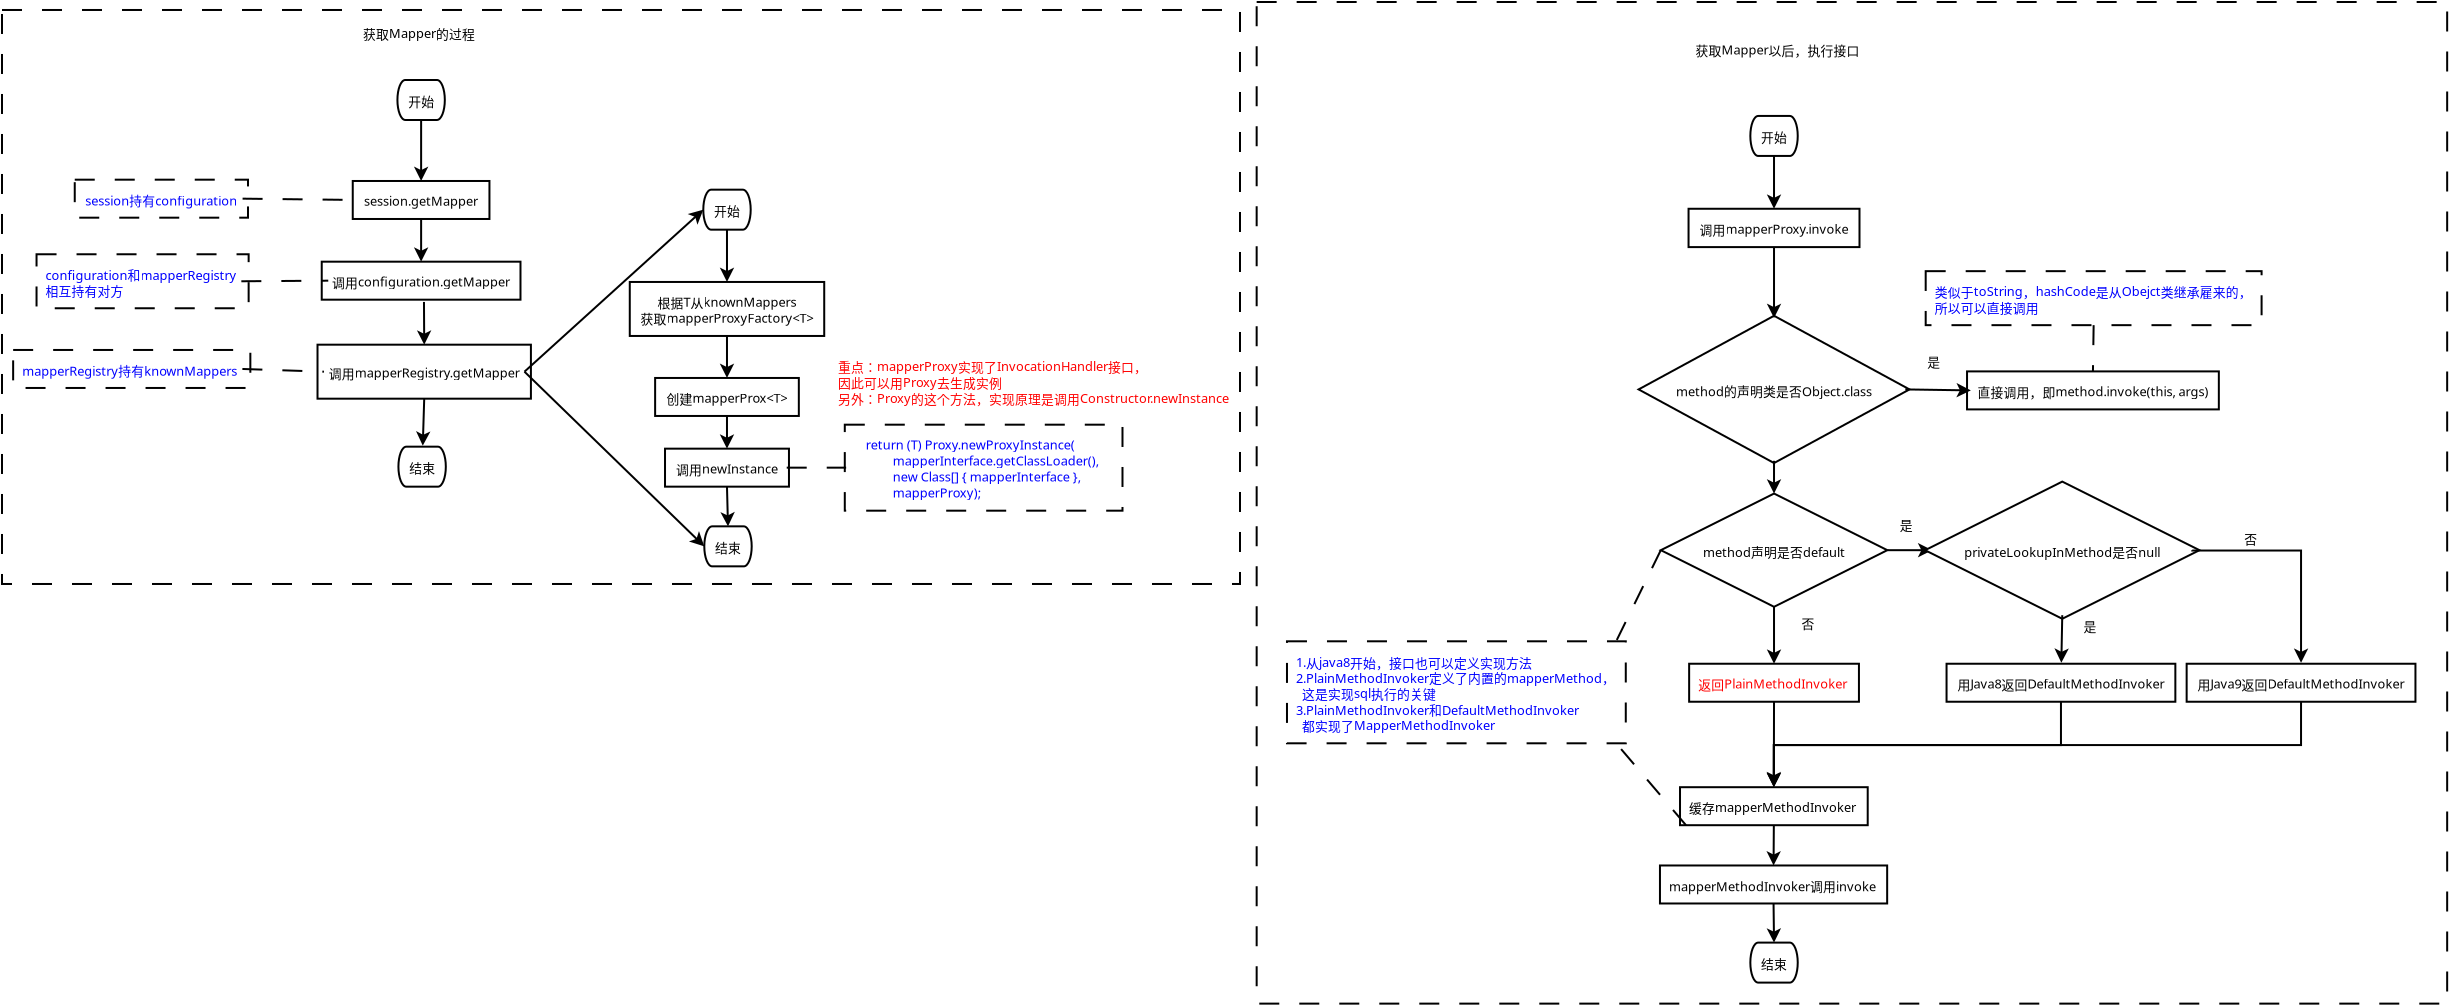 <?xml version="1.0" encoding="UTF-8"?>
<dia:diagram xmlns:dia="http://www.lysator.liu.se/~alla/dia/">
  <dia:layer name="背景" visible="true" active="true">
    <dia:group>
      <dia:object type="Standard - Box" version="0" id="O0">
        <dia:attribute name="obj_pos">
          <dia:point val="-55.481,7.677"/>
        </dia:attribute>
        <dia:attribute name="obj_bb">
          <dia:rectangle val="-55.531,7.627;6.469,36.426"/>
        </dia:attribute>
        <dia:attribute name="elem_corner">
          <dia:point val="-55.481,7.677"/>
        </dia:attribute>
        <dia:attribute name="elem_width">
          <dia:real val="61.9"/>
        </dia:attribute>
        <dia:attribute name="elem_height">
          <dia:real val="28.7"/>
        </dia:attribute>
        <dia:attribute name="border_width">
          <dia:real val="0.1"/>
        </dia:attribute>
        <dia:attribute name="show_background">
          <dia:boolean val="true"/>
        </dia:attribute>
        <dia:attribute name="line_style">
          <dia:enum val="1"/>
        </dia:attribute>
      </dia:object>
      <dia:object type="Flowchart - Terminal" version="1" id="O1">
        <dia:attribute name="obj_pos">
          <dia:point val="-35.71,11.177"/>
        </dia:attribute>
        <dia:attribute name="obj_bb">
          <dia:rectangle val="-35.76,11.127;-33.29,13.226"/>
        </dia:attribute>
        <dia:attribute name="meta">
          <dia:composite type="dict"/>
        </dia:attribute>
        <dia:attribute name="elem_corner">
          <dia:point val="-35.71,11.177"/>
        </dia:attribute>
        <dia:attribute name="elem_width">
          <dia:real val="2.37"/>
        </dia:attribute>
        <dia:attribute name="elem_height">
          <dia:real val="2"/>
        </dia:attribute>
        <dia:attribute name="line_width">
          <dia:real val="0.1"/>
        </dia:attribute>
        <dia:attribute name="line_colour">
          <dia:color val="#000000"/>
        </dia:attribute>
        <dia:attribute name="fill_colour">
          <dia:color val="#ffffff"/>
        </dia:attribute>
        <dia:attribute name="show_background">
          <dia:boolean val="true"/>
        </dia:attribute>
        <dia:attribute name="line_style">
          <dia:enum val="0"/>
          <dia:real val="1"/>
        </dia:attribute>
        <dia:attribute name="padding">
          <dia:real val="0.1"/>
        </dia:attribute>
        <dia:attribute name="text">
          <dia:composite type="text">
            <dia:attribute name="string">
              <dia:string>#开始#</dia:string>
            </dia:attribute>
            <dia:attribute name="font">
              <dia:font family="sans" style="0" name="Helvetica"/>
            </dia:attribute>
            <dia:attribute name="height">
              <dia:real val="0.8"/>
            </dia:attribute>
            <dia:attribute name="pos">
              <dia:point val="-34.525,12.427"/>
            </dia:attribute>
            <dia:attribute name="color">
              <dia:color val="#000000"/>
            </dia:attribute>
            <dia:attribute name="alignment">
              <dia:enum val="1"/>
            </dia:attribute>
          </dia:composite>
        </dia:attribute>
        <dia:attribute name="flip_horizontal">
          <dia:boolean val="false"/>
        </dia:attribute>
        <dia:attribute name="flip_vertical">
          <dia:boolean val="false"/>
        </dia:attribute>
        <dia:attribute name="subscale">
          <dia:real val="1"/>
        </dia:attribute>
      </dia:object>
      <dia:object type="Flowchart - Terminal" version="1" id="O2">
        <dia:attribute name="obj_pos">
          <dia:point val="-35.66,29.512"/>
        </dia:attribute>
        <dia:attribute name="obj_bb">
          <dia:rectangle val="-35.71,29.462;-33.24,31.561"/>
        </dia:attribute>
        <dia:attribute name="meta">
          <dia:composite type="dict"/>
        </dia:attribute>
        <dia:attribute name="elem_corner">
          <dia:point val="-35.66,29.512"/>
        </dia:attribute>
        <dia:attribute name="elem_width">
          <dia:real val="2.37"/>
        </dia:attribute>
        <dia:attribute name="elem_height">
          <dia:real val="2"/>
        </dia:attribute>
        <dia:attribute name="line_width">
          <dia:real val="0.1"/>
        </dia:attribute>
        <dia:attribute name="line_colour">
          <dia:color val="#000000"/>
        </dia:attribute>
        <dia:attribute name="fill_colour">
          <dia:color val="#ffffff"/>
        </dia:attribute>
        <dia:attribute name="show_background">
          <dia:boolean val="true"/>
        </dia:attribute>
        <dia:attribute name="line_style">
          <dia:enum val="0"/>
          <dia:real val="1"/>
        </dia:attribute>
        <dia:attribute name="padding">
          <dia:real val="0.1"/>
        </dia:attribute>
        <dia:attribute name="text">
          <dia:composite type="text">
            <dia:attribute name="string">
              <dia:string>#结束#</dia:string>
            </dia:attribute>
            <dia:attribute name="font">
              <dia:font family="sans" style="0" name="Helvetica"/>
            </dia:attribute>
            <dia:attribute name="height">
              <dia:real val="0.8"/>
            </dia:attribute>
            <dia:attribute name="pos">
              <dia:point val="-34.475,30.762"/>
            </dia:attribute>
            <dia:attribute name="color">
              <dia:color val="#000000"/>
            </dia:attribute>
            <dia:attribute name="alignment">
              <dia:enum val="1"/>
            </dia:attribute>
          </dia:composite>
        </dia:attribute>
        <dia:attribute name="flip_horizontal">
          <dia:boolean val="false"/>
        </dia:attribute>
        <dia:attribute name="flip_vertical">
          <dia:boolean val="false"/>
        </dia:attribute>
        <dia:attribute name="subscale">
          <dia:real val="1"/>
        </dia:attribute>
      </dia:object>
      <dia:object type="Standard - Text" version="1" id="O3">
        <dia:attribute name="obj_pos">
          <dia:point val="-37.431,9.127"/>
        </dia:attribute>
        <dia:attribute name="obj_bb">
          <dia:rectangle val="-37.431,8.487;-32.127,9.259"/>
        </dia:attribute>
        <dia:attribute name="text">
          <dia:composite type="text">
            <dia:attribute name="string">
              <dia:string>#获取Mapper的过程#</dia:string>
            </dia:attribute>
            <dia:attribute name="font">
              <dia:font family="sans" style="0" name="Helvetica"/>
            </dia:attribute>
            <dia:attribute name="height">
              <dia:real val="0.8"/>
            </dia:attribute>
            <dia:attribute name="pos">
              <dia:point val="-37.431,9.127"/>
            </dia:attribute>
            <dia:attribute name="color">
              <dia:color val="#000000"/>
            </dia:attribute>
            <dia:attribute name="alignment">
              <dia:enum val="0"/>
            </dia:attribute>
          </dia:composite>
        </dia:attribute>
        <dia:attribute name="valign">
          <dia:enum val="3"/>
        </dia:attribute>
      </dia:object>
      <dia:object type="Flowchart - Box" version="0" id="O4">
        <dia:attribute name="obj_pos">
          <dia:point val="-37.702,16.227"/>
        </dia:attribute>
        <dia:attribute name="obj_bb">
          <dia:rectangle val="-37.752,16.177;-31.299,18.177"/>
        </dia:attribute>
        <dia:attribute name="elem_corner">
          <dia:point val="-37.702,16.227"/>
        </dia:attribute>
        <dia:attribute name="elem_width">
          <dia:real val="6.352"/>
        </dia:attribute>
        <dia:attribute name="elem_height">
          <dia:real val="1.9"/>
        </dia:attribute>
        <dia:attribute name="show_background">
          <dia:boolean val="true"/>
        </dia:attribute>
        <dia:attribute name="padding">
          <dia:real val="0.5"/>
        </dia:attribute>
        <dia:attribute name="text">
          <dia:composite type="text">
            <dia:attribute name="string">
              <dia:string>#session.getMapper#</dia:string>
            </dia:attribute>
            <dia:attribute name="font">
              <dia:font family="sans" style="0" name="Helvetica"/>
            </dia:attribute>
            <dia:attribute name="height">
              <dia:real val="0.8"/>
            </dia:attribute>
            <dia:attribute name="pos">
              <dia:point val="-34.525,17.416"/>
            </dia:attribute>
            <dia:attribute name="color">
              <dia:color val="#000000"/>
            </dia:attribute>
            <dia:attribute name="alignment">
              <dia:enum val="1"/>
            </dia:attribute>
          </dia:composite>
        </dia:attribute>
      </dia:object>
      <dia:object type="Flowchart - Box" version="0" id="O5">
        <dia:attribute name="obj_pos">
          <dia:point val="-39.168,20.262"/>
        </dia:attribute>
        <dia:attribute name="obj_bb">
          <dia:rectangle val="-39.218,20.212;-29.833,22.212"/>
        </dia:attribute>
        <dia:attribute name="elem_corner">
          <dia:point val="-39.168,20.262"/>
        </dia:attribute>
        <dia:attribute name="elem_width">
          <dia:real val="9.285"/>
        </dia:attribute>
        <dia:attribute name="elem_height">
          <dia:real val="1.9"/>
        </dia:attribute>
        <dia:attribute name="show_background">
          <dia:boolean val="true"/>
        </dia:attribute>
        <dia:attribute name="padding">
          <dia:real val="0.5"/>
        </dia:attribute>
        <dia:attribute name="text">
          <dia:composite type="text">
            <dia:attribute name="string">
              <dia:string>#调用configuration.getMapper#</dia:string>
            </dia:attribute>
            <dia:attribute name="font">
              <dia:font family="sans" style="0" name="Helvetica"/>
            </dia:attribute>
            <dia:attribute name="height">
              <dia:real val="0.8"/>
            </dia:attribute>
            <dia:attribute name="pos">
              <dia:point val="-34.525,21.451"/>
            </dia:attribute>
            <dia:attribute name="color">
              <dia:color val="#000000"/>
            </dia:attribute>
            <dia:attribute name="alignment">
              <dia:enum val="1"/>
            </dia:attribute>
          </dia:composite>
        </dia:attribute>
      </dia:object>
      <dia:object type="Standard - Line" version="0" id="O6">
        <dia:attribute name="obj_pos">
          <dia:point val="-34.525,13.177"/>
        </dia:attribute>
        <dia:attribute name="obj_bb">
          <dia:rectangle val="-34.887,13.127;-34.163,16.338"/>
        </dia:attribute>
        <dia:attribute name="conn_endpoints">
          <dia:point val="-34.525,13.177"/>
          <dia:point val="-34.525,16.227"/>
        </dia:attribute>
        <dia:attribute name="numcp">
          <dia:int val="1"/>
        </dia:attribute>
        <dia:attribute name="end_arrow">
          <dia:enum val="22"/>
        </dia:attribute>
        <dia:attribute name="end_arrow_length">
          <dia:real val="0.5"/>
        </dia:attribute>
        <dia:attribute name="end_arrow_width">
          <dia:real val="0.5"/>
        </dia:attribute>
        <dia:connections>
          <dia:connection handle="0" to="O1" connection="14"/>
          <dia:connection handle="1" to="O4" connection="2"/>
        </dia:connections>
      </dia:object>
      <dia:object type="Standard - Line" version="0" id="O7">
        <dia:attribute name="obj_pos">
          <dia:point val="-34.525,18.127"/>
        </dia:attribute>
        <dia:attribute name="obj_bb">
          <dia:rectangle val="-34.887,18.076;-34.163,20.373"/>
        </dia:attribute>
        <dia:attribute name="conn_endpoints">
          <dia:point val="-34.525,18.127"/>
          <dia:point val="-34.525,20.262"/>
        </dia:attribute>
        <dia:attribute name="numcp">
          <dia:int val="1"/>
        </dia:attribute>
        <dia:attribute name="end_arrow">
          <dia:enum val="22"/>
        </dia:attribute>
        <dia:attribute name="end_arrow_length">
          <dia:real val="0.5"/>
        </dia:attribute>
        <dia:attribute name="end_arrow_width">
          <dia:real val="0.5"/>
        </dia:attribute>
        <dia:connections>
          <dia:connection handle="0" to="O4" connection="13"/>
          <dia:connection handle="1" to="O5" connection="2"/>
        </dia:connections>
      </dia:object>
      <dia:object type="Flowchart - Box" version="0" id="O8">
        <dia:attribute name="obj_pos">
          <dia:point val="-39.383,24.412"/>
        </dia:attribute>
        <dia:attribute name="obj_bb">
          <dia:rectangle val="-39.433,24.361;-29.308,27.162"/>
        </dia:attribute>
        <dia:attribute name="elem_corner">
          <dia:point val="-39.383,24.412"/>
        </dia:attribute>
        <dia:attribute name="elem_width">
          <dia:real val="10.025"/>
        </dia:attribute>
        <dia:attribute name="elem_height">
          <dia:real val="2.7"/>
        </dia:attribute>
        <dia:attribute name="show_background">
          <dia:boolean val="true"/>
        </dia:attribute>
        <dia:attribute name="padding">
          <dia:real val="0.5"/>
        </dia:attribute>
        <dia:attribute name="text">
          <dia:composite type="text">
            <dia:attribute name="string">
              <dia:string>#调用mapperRegistry.getMapper#</dia:string>
            </dia:attribute>
            <dia:attribute name="font">
              <dia:font family="sans" style="0" name="Helvetica"/>
            </dia:attribute>
            <dia:attribute name="height">
              <dia:real val="0.8"/>
            </dia:attribute>
            <dia:attribute name="pos">
              <dia:point val="-34.37,26.002"/>
            </dia:attribute>
            <dia:attribute name="color">
              <dia:color val="#000000"/>
            </dia:attribute>
            <dia:attribute name="alignment">
              <dia:enum val="1"/>
            </dia:attribute>
          </dia:composite>
        </dia:attribute>
      </dia:object>
      <dia:object type="Flowchart - Box" version="0" id="O9">
        <dia:attribute name="obj_pos">
          <dia:point val="-53.389,19.891"/>
        </dia:attribute>
        <dia:attribute name="obj_bb">
          <dia:rectangle val="-53.439,19.841;-43.464,22.641"/>
        </dia:attribute>
        <dia:attribute name="elem_corner">
          <dia:point val="-53.389,19.891"/>
        </dia:attribute>
        <dia:attribute name="elem_width">
          <dia:real val="9.875"/>
        </dia:attribute>
        <dia:attribute name="elem_height">
          <dia:real val="2.7"/>
        </dia:attribute>
        <dia:attribute name="border_width">
          <dia:real val="0.1"/>
        </dia:attribute>
        <dia:attribute name="show_background">
          <dia:boolean val="true"/>
        </dia:attribute>
        <dia:attribute name="line_style">
          <dia:enum val="1"/>
        </dia:attribute>
        <dia:attribute name="padding">
          <dia:real val="0.5"/>
        </dia:attribute>
        <dia:attribute name="text">
          <dia:composite type="text">
            <dia:attribute name="string">
              <dia:string>#configuration和mapperRegistry
相互持有对方#</dia:string>
            </dia:attribute>
            <dia:attribute name="font">
              <dia:font family="sans" style="0" name="Helvetica"/>
            </dia:attribute>
            <dia:attribute name="height">
              <dia:real val="0.8"/>
            </dia:attribute>
            <dia:attribute name="pos">
              <dia:point val="-52.939,21.036"/>
            </dia:attribute>
            <dia:attribute name="color">
              <dia:color val="#0000ff"/>
            </dia:attribute>
            <dia:attribute name="alignment">
              <dia:enum val="0"/>
            </dia:attribute>
          </dia:composite>
        </dia:attribute>
      </dia:object>
      <dia:object type="Flowchart - Box" version="0" id="O10">
        <dia:attribute name="obj_pos">
          <dia:point val="-51.574,16.162"/>
        </dia:attribute>
        <dia:attribute name="obj_bb">
          <dia:rectangle val="-51.624,16.111;-43.401,18.111"/>
        </dia:attribute>
        <dia:attribute name="elem_corner">
          <dia:point val="-51.574,16.162"/>
        </dia:attribute>
        <dia:attribute name="elem_width">
          <dia:real val="8.123"/>
        </dia:attribute>
        <dia:attribute name="elem_height">
          <dia:real val="1.9"/>
        </dia:attribute>
        <dia:attribute name="border_width">
          <dia:real val="0.1"/>
        </dia:attribute>
        <dia:attribute name="show_background">
          <dia:boolean val="true"/>
        </dia:attribute>
        <dia:attribute name="line_style">
          <dia:enum val="1"/>
        </dia:attribute>
        <dia:attribute name="padding">
          <dia:real val="0.5"/>
        </dia:attribute>
        <dia:attribute name="text">
          <dia:composite type="text">
            <dia:attribute name="string">
              <dia:string>#session持有configuration#</dia:string>
            </dia:attribute>
            <dia:attribute name="font">
              <dia:font family="sans" style="0" name="Helvetica"/>
            </dia:attribute>
            <dia:attribute name="height">
              <dia:real val="0.8"/>
            </dia:attribute>
            <dia:attribute name="pos">
              <dia:point val="-47.513,17.352"/>
            </dia:attribute>
            <dia:attribute name="color">
              <dia:color val="#0000ff"/>
            </dia:attribute>
            <dia:attribute name="alignment">
              <dia:enum val="1"/>
            </dia:attribute>
          </dia:composite>
        </dia:attribute>
      </dia:object>
      <dia:object type="Standard - Line" version="0" id="O11">
        <dia:attribute name="obj_pos">
          <dia:point val="-43.452,17.111"/>
        </dia:attribute>
        <dia:attribute name="obj_bb">
          <dia:rectangle val="-43.502,17.061;-37.651,17.227"/>
        </dia:attribute>
        <dia:attribute name="conn_endpoints">
          <dia:point val="-43.452,17.111"/>
          <dia:point val="-37.702,17.177"/>
        </dia:attribute>
        <dia:attribute name="numcp">
          <dia:int val="1"/>
        </dia:attribute>
        <dia:attribute name="line_style">
          <dia:enum val="1"/>
        </dia:attribute>
        <dia:connections>
          <dia:connection handle="0" to="O10" connection="8"/>
          <dia:connection handle="1" to="O4" connection="7"/>
        </dia:connections>
      </dia:object>
      <dia:object type="Standard - Line" version="0" id="O12">
        <dia:attribute name="obj_pos">
          <dia:point val="-43.514,21.241"/>
        </dia:attribute>
        <dia:attribute name="obj_bb">
          <dia:rectangle val="-43.564,21.161;-39.117,21.292"/>
        </dia:attribute>
        <dia:attribute name="conn_endpoints">
          <dia:point val="-43.514,21.241"/>
          <dia:point val="-39.168,21.212"/>
        </dia:attribute>
        <dia:attribute name="numcp">
          <dia:int val="1"/>
        </dia:attribute>
        <dia:attribute name="line_style">
          <dia:enum val="1"/>
        </dia:attribute>
        <dia:connections>
          <dia:connection handle="0" to="O9" connection="8"/>
          <dia:connection handle="1" to="O5" connection="7"/>
        </dia:connections>
      </dia:object>
      <dia:object type="Standard - Line" version="0" id="O13">
        <dia:attribute name="obj_pos">
          <dia:point val="-34.382,22.276"/>
        </dia:attribute>
        <dia:attribute name="obj_bb">
          <dia:rectangle val="-34.735,22.226;-34.012,24.523"/>
        </dia:attribute>
        <dia:attribute name="conn_endpoints">
          <dia:point val="-34.382,22.276"/>
          <dia:point val="-34.37,24.412"/>
        </dia:attribute>
        <dia:attribute name="numcp">
          <dia:int val="1"/>
        </dia:attribute>
        <dia:attribute name="end_arrow">
          <dia:enum val="22"/>
        </dia:attribute>
        <dia:attribute name="end_arrow_length">
          <dia:real val="0.5"/>
        </dia:attribute>
        <dia:attribute name="end_arrow_width">
          <dia:real val="0.5"/>
        </dia:attribute>
        <dia:connections>
          <dia:connection handle="1" to="O8" connection="2"/>
        </dia:connections>
      </dia:object>
      <dia:object type="Standard - Line" version="0" id="O14">
        <dia:attribute name="obj_pos">
          <dia:point val="-34.37,27.111"/>
        </dia:attribute>
        <dia:attribute name="obj_bb">
          <dia:rectangle val="-34.786,27.06;-34.062,29.573"/>
        </dia:attribute>
        <dia:attribute name="conn_endpoints">
          <dia:point val="-34.37,27.111"/>
          <dia:point val="-34.443,29.462"/>
        </dia:attribute>
        <dia:attribute name="numcp">
          <dia:int val="1"/>
        </dia:attribute>
        <dia:attribute name="end_arrow">
          <dia:enum val="22"/>
        </dia:attribute>
        <dia:attribute name="end_arrow_length">
          <dia:real val="0.5"/>
        </dia:attribute>
        <dia:attribute name="end_arrow_width">
          <dia:real val="0.5"/>
        </dia:attribute>
        <dia:connections>
          <dia:connection handle="0" to="O8" connection="13"/>
          <dia:connection handle="1" to="O2" connection="16"/>
        </dia:connections>
      </dia:object>
      <dia:object type="Flowchart - Box" version="0" id="O15">
        <dia:attribute name="obj_pos">
          <dia:point val="-54.526,24.676"/>
        </dia:attribute>
        <dia:attribute name="obj_bb">
          <dia:rectangle val="-54.577,24.626;-43.411,26.626"/>
        </dia:attribute>
        <dia:attribute name="elem_corner">
          <dia:point val="-54.526,24.676"/>
        </dia:attribute>
        <dia:attribute name="elem_width">
          <dia:real val="11.065"/>
        </dia:attribute>
        <dia:attribute name="elem_height">
          <dia:real val="1.9"/>
        </dia:attribute>
        <dia:attribute name="border_width">
          <dia:real val="0.1"/>
        </dia:attribute>
        <dia:attribute name="show_background">
          <dia:boolean val="true"/>
        </dia:attribute>
        <dia:attribute name="line_style">
          <dia:enum val="1"/>
        </dia:attribute>
        <dia:attribute name="padding">
          <dia:real val="0.5"/>
        </dia:attribute>
        <dia:attribute name="text">
          <dia:composite type="text">
            <dia:attribute name="string">
              <dia:string>#mapperRegistry持有knownMappers#</dia:string>
            </dia:attribute>
            <dia:attribute name="font">
              <dia:font family="sans" style="0" name="Helvetica"/>
            </dia:attribute>
            <dia:attribute name="height">
              <dia:real val="0.8"/>
            </dia:attribute>
            <dia:attribute name="pos">
              <dia:point val="-54.077,25.866"/>
            </dia:attribute>
            <dia:attribute name="color">
              <dia:color val="#0000ff"/>
            </dia:attribute>
            <dia:attribute name="alignment">
              <dia:enum val="0"/>
            </dia:attribute>
          </dia:composite>
        </dia:attribute>
      </dia:object>
      <dia:object type="Standard - Line" version="0" id="O16">
        <dia:attribute name="obj_pos">
          <dia:point val="-43.462,25.626"/>
        </dia:attribute>
        <dia:attribute name="obj_bb">
          <dia:rectangle val="-43.513,25.575;-39.331,25.813"/>
        </dia:attribute>
        <dia:attribute name="conn_endpoints">
          <dia:point val="-43.462,25.626"/>
          <dia:point val="-39.383,25.762"/>
        </dia:attribute>
        <dia:attribute name="numcp">
          <dia:int val="1"/>
        </dia:attribute>
        <dia:attribute name="line_style">
          <dia:enum val="1"/>
        </dia:attribute>
        <dia:connections>
          <dia:connection handle="0" to="O15" connection="8"/>
          <dia:connection handle="1" to="O8" connection="7"/>
        </dia:connections>
      </dia:object>
      <dia:object type="Flowchart - Terminal" version="1" id="O17">
        <dia:attribute name="obj_pos">
          <dia:point val="-20.416,16.662"/>
        </dia:attribute>
        <dia:attribute name="obj_bb">
          <dia:rectangle val="-20.466,16.611;-17.997,18.712"/>
        </dia:attribute>
        <dia:attribute name="meta">
          <dia:composite type="dict"/>
        </dia:attribute>
        <dia:attribute name="elem_corner">
          <dia:point val="-20.416,16.662"/>
        </dia:attribute>
        <dia:attribute name="elem_width">
          <dia:real val="2.37"/>
        </dia:attribute>
        <dia:attribute name="elem_height">
          <dia:real val="2"/>
        </dia:attribute>
        <dia:attribute name="line_width">
          <dia:real val="0.1"/>
        </dia:attribute>
        <dia:attribute name="line_colour">
          <dia:color val="#000000"/>
        </dia:attribute>
        <dia:attribute name="fill_colour">
          <dia:color val="#ffffff"/>
        </dia:attribute>
        <dia:attribute name="show_background">
          <dia:boolean val="true"/>
        </dia:attribute>
        <dia:attribute name="line_style">
          <dia:enum val="0"/>
          <dia:real val="1"/>
        </dia:attribute>
        <dia:attribute name="padding">
          <dia:real val="0.1"/>
        </dia:attribute>
        <dia:attribute name="text">
          <dia:composite type="text">
            <dia:attribute name="string">
              <dia:string>#开始#</dia:string>
            </dia:attribute>
            <dia:attribute name="font">
              <dia:font family="sans" style="0" name="Helvetica"/>
            </dia:attribute>
            <dia:attribute name="height">
              <dia:real val="0.8"/>
            </dia:attribute>
            <dia:attribute name="pos">
              <dia:point val="-19.232,17.912"/>
            </dia:attribute>
            <dia:attribute name="color">
              <dia:color val="#000000"/>
            </dia:attribute>
            <dia:attribute name="alignment">
              <dia:enum val="1"/>
            </dia:attribute>
          </dia:composite>
        </dia:attribute>
        <dia:attribute name="flip_horizontal">
          <dia:boolean val="false"/>
        </dia:attribute>
        <dia:attribute name="flip_vertical">
          <dia:boolean val="false"/>
        </dia:attribute>
        <dia:attribute name="subscale">
          <dia:real val="1"/>
        </dia:attribute>
      </dia:object>
      <dia:object type="Flowchart - Terminal" version="1" id="O18">
        <dia:attribute name="obj_pos">
          <dia:point val="-20.366,33.496"/>
        </dia:attribute>
        <dia:attribute name="obj_bb">
          <dia:rectangle val="-20.416,33.447;-17.947,35.547"/>
        </dia:attribute>
        <dia:attribute name="meta">
          <dia:composite type="dict"/>
        </dia:attribute>
        <dia:attribute name="elem_corner">
          <dia:point val="-20.366,33.496"/>
        </dia:attribute>
        <dia:attribute name="elem_width">
          <dia:real val="2.37"/>
        </dia:attribute>
        <dia:attribute name="elem_height">
          <dia:real val="2"/>
        </dia:attribute>
        <dia:attribute name="line_width">
          <dia:real val="0.1"/>
        </dia:attribute>
        <dia:attribute name="line_colour">
          <dia:color val="#000000"/>
        </dia:attribute>
        <dia:attribute name="fill_colour">
          <dia:color val="#ffffff"/>
        </dia:attribute>
        <dia:attribute name="show_background">
          <dia:boolean val="true"/>
        </dia:attribute>
        <dia:attribute name="line_style">
          <dia:enum val="0"/>
          <dia:real val="1"/>
        </dia:attribute>
        <dia:attribute name="padding">
          <dia:real val="0.1"/>
        </dia:attribute>
        <dia:attribute name="text">
          <dia:composite type="text">
            <dia:attribute name="string">
              <dia:string>#结束#</dia:string>
            </dia:attribute>
            <dia:attribute name="font">
              <dia:font family="sans" style="0" name="Helvetica"/>
            </dia:attribute>
            <dia:attribute name="height">
              <dia:real val="0.8"/>
            </dia:attribute>
            <dia:attribute name="pos">
              <dia:point val="-19.181,34.746"/>
            </dia:attribute>
            <dia:attribute name="color">
              <dia:color val="#000000"/>
            </dia:attribute>
            <dia:attribute name="alignment">
              <dia:enum val="1"/>
            </dia:attribute>
          </dia:composite>
        </dia:attribute>
        <dia:attribute name="flip_horizontal">
          <dia:boolean val="false"/>
        </dia:attribute>
        <dia:attribute name="flip_vertical">
          <dia:boolean val="false"/>
        </dia:attribute>
        <dia:attribute name="subscale">
          <dia:real val="1"/>
        </dia:attribute>
      </dia:object>
      <dia:object type="Standard - Line" version="0" id="O19">
        <dia:attribute name="obj_pos">
          <dia:point val="-19.232,18.662"/>
        </dia:attribute>
        <dia:attribute name="obj_bb">
          <dia:rectangle val="-19.593,18.611;-18.87,21.388"/>
        </dia:attribute>
        <dia:attribute name="conn_endpoints">
          <dia:point val="-19.232,18.662"/>
          <dia:point val="-19.232,21.276"/>
        </dia:attribute>
        <dia:attribute name="numcp">
          <dia:int val="1"/>
        </dia:attribute>
        <dia:attribute name="end_arrow">
          <dia:enum val="22"/>
        </dia:attribute>
        <dia:attribute name="end_arrow_length">
          <dia:real val="0.5"/>
        </dia:attribute>
        <dia:attribute name="end_arrow_width">
          <dia:real val="0.5"/>
        </dia:attribute>
        <dia:connections>
          <dia:connection handle="0" to="O17" connection="14"/>
          <dia:connection handle="1" to="O24" connection="2"/>
        </dia:connections>
      </dia:object>
      <dia:object type="Standard - Line" version="0" id="O20">
        <dia:attribute name="obj_pos">
          <dia:point val="-19.232,23.977"/>
        </dia:attribute>
        <dia:attribute name="obj_bb">
          <dia:rectangle val="-19.593,23.927;-18.87,26.188"/>
        </dia:attribute>
        <dia:attribute name="conn_endpoints">
          <dia:point val="-19.232,23.977"/>
          <dia:point val="-19.232,26.076"/>
        </dia:attribute>
        <dia:attribute name="numcp">
          <dia:int val="1"/>
        </dia:attribute>
        <dia:attribute name="end_arrow">
          <dia:enum val="22"/>
        </dia:attribute>
        <dia:attribute name="end_arrow_length">
          <dia:real val="0.5"/>
        </dia:attribute>
        <dia:attribute name="end_arrow_width">
          <dia:real val="0.5"/>
        </dia:attribute>
        <dia:connections>
          <dia:connection handle="0" to="O24" connection="13"/>
          <dia:connection handle="1" to="O25" connection="2"/>
        </dia:connections>
      </dia:object>
      <dia:object type="Standard - Line" version="0" id="O21">
        <dia:attribute name="obj_pos">
          <dia:point val="-19.232,27.977"/>
        </dia:attribute>
        <dia:attribute name="obj_bb">
          <dia:rectangle val="-19.593,27.927;-18.87,29.723"/>
        </dia:attribute>
        <dia:attribute name="conn_endpoints">
          <dia:point val="-19.232,27.977"/>
          <dia:point val="-19.232,29.611"/>
        </dia:attribute>
        <dia:attribute name="numcp">
          <dia:int val="1"/>
        </dia:attribute>
        <dia:attribute name="end_arrow">
          <dia:enum val="22"/>
        </dia:attribute>
        <dia:attribute name="end_arrow_length">
          <dia:real val="0.5"/>
        </dia:attribute>
        <dia:attribute name="end_arrow_width">
          <dia:real val="0.5"/>
        </dia:attribute>
        <dia:connections>
          <dia:connection handle="0" to="O25" connection="13"/>
          <dia:connection handle="1" to="O27" connection="2"/>
        </dia:connections>
      </dia:object>
      <dia:object type="Standard - Line" version="0" id="O22">
        <dia:attribute name="obj_pos">
          <dia:point val="-29.358,25.762"/>
        </dia:attribute>
        <dia:attribute name="obj_bb">
          <dia:rectangle val="-29.428,17.587;-20.334,25.832"/>
        </dia:attribute>
        <dia:attribute name="conn_endpoints">
          <dia:point val="-29.358,25.762"/>
          <dia:point val="-20.416,17.662"/>
        </dia:attribute>
        <dia:attribute name="numcp">
          <dia:int val="1"/>
        </dia:attribute>
        <dia:attribute name="end_arrow">
          <dia:enum val="22"/>
        </dia:attribute>
        <dia:attribute name="end_arrow_length">
          <dia:real val="0.5"/>
        </dia:attribute>
        <dia:attribute name="end_arrow_width">
          <dia:real val="0.5"/>
        </dia:attribute>
        <dia:connections>
          <dia:connection handle="0" to="O8" connection="8"/>
          <dia:connection handle="1" to="O17" connection="6"/>
        </dia:connections>
      </dia:object>
      <dia:object type="Standard - Line" version="0" id="O23">
        <dia:attribute name="obj_pos">
          <dia:point val="-29.358,25.762"/>
        </dia:attribute>
        <dia:attribute name="obj_bb">
          <dia:rectangle val="-29.428,25.691;-20.286,34.574"/>
        </dia:attribute>
        <dia:attribute name="conn_endpoints">
          <dia:point val="-29.358,25.762"/>
          <dia:point val="-20.366,34.496"/>
        </dia:attribute>
        <dia:attribute name="numcp">
          <dia:int val="1"/>
        </dia:attribute>
        <dia:attribute name="end_arrow">
          <dia:enum val="22"/>
        </dia:attribute>
        <dia:attribute name="end_arrow_length">
          <dia:real val="0.5"/>
        </dia:attribute>
        <dia:attribute name="end_arrow_width">
          <dia:real val="0.5"/>
        </dia:attribute>
        <dia:connections>
          <dia:connection handle="0" to="O8" connection="8"/>
          <dia:connection handle="1" to="O18" connection="6"/>
        </dia:connections>
      </dia:object>
      <dia:object type="Flowchart - Box" version="0" id="O24">
        <dia:attribute name="obj_pos">
          <dia:point val="-23.971,21.276"/>
        </dia:attribute>
        <dia:attribute name="obj_bb">
          <dia:rectangle val="-24.021,21.227;-14.441,24.026"/>
        </dia:attribute>
        <dia:attribute name="elem_corner">
          <dia:point val="-23.971,21.276"/>
        </dia:attribute>
        <dia:attribute name="elem_width">
          <dia:real val="9.48"/>
        </dia:attribute>
        <dia:attribute name="elem_height">
          <dia:real val="2.7"/>
        </dia:attribute>
        <dia:attribute name="show_background">
          <dia:boolean val="true"/>
        </dia:attribute>
        <dia:attribute name="padding">
          <dia:real val="0.5"/>
        </dia:attribute>
        <dia:attribute name="text">
          <dia:composite type="text">
            <dia:attribute name="string">
              <dia:string>#根据T从knownMappers
获取mapperProxyFactory&lt;T&gt;#</dia:string>
            </dia:attribute>
            <dia:attribute name="font">
              <dia:font family="sans" style="0" name="Helvetica"/>
            </dia:attribute>
            <dia:attribute name="height">
              <dia:real val="0.8"/>
            </dia:attribute>
            <dia:attribute name="pos">
              <dia:point val="-19.232,22.466"/>
            </dia:attribute>
            <dia:attribute name="color">
              <dia:color val="#000000"/>
            </dia:attribute>
            <dia:attribute name="alignment">
              <dia:enum val="1"/>
            </dia:attribute>
          </dia:composite>
        </dia:attribute>
      </dia:object>
      <dia:object type="Flowchart - Box" version="0" id="O25">
        <dia:attribute name="obj_pos">
          <dia:point val="-22.773,26.076"/>
        </dia:attribute>
        <dia:attribute name="obj_bb">
          <dia:rectangle val="-22.823,26.026;-15.64,28.026"/>
        </dia:attribute>
        <dia:attribute name="elem_corner">
          <dia:point val="-22.773,26.076"/>
        </dia:attribute>
        <dia:attribute name="elem_width">
          <dia:real val="7.082"/>
        </dia:attribute>
        <dia:attribute name="elem_height">
          <dia:real val="1.9"/>
        </dia:attribute>
        <dia:attribute name="show_background">
          <dia:boolean val="true"/>
        </dia:attribute>
        <dia:attribute name="padding">
          <dia:real val="0.5"/>
        </dia:attribute>
        <dia:attribute name="text">
          <dia:composite type="text">
            <dia:attribute name="string">
              <dia:string>#创建mapperProx&lt;T&gt;#</dia:string>
            </dia:attribute>
            <dia:attribute name="font">
              <dia:font family="sans" style="0" name="Helvetica"/>
            </dia:attribute>
            <dia:attribute name="height">
              <dia:real val="0.8"/>
            </dia:attribute>
            <dia:attribute name="pos">
              <dia:point val="-19.232,27.267"/>
            </dia:attribute>
            <dia:attribute name="color">
              <dia:color val="#000000"/>
            </dia:attribute>
            <dia:attribute name="alignment">
              <dia:enum val="1"/>
            </dia:attribute>
          </dia:composite>
        </dia:attribute>
      </dia:object>
      <dia:object type="Standard - Line" version="0" id="O26">
        <dia:attribute name="obj_pos">
          <dia:point val="-19.232,31.512"/>
        </dia:attribute>
        <dia:attribute name="obj_bb">
          <dia:rectangle val="-19.559,31.46;-18.835,33.608"/>
        </dia:attribute>
        <dia:attribute name="conn_endpoints">
          <dia:point val="-19.232,31.512"/>
          <dia:point val="-19.181,33.496"/>
        </dia:attribute>
        <dia:attribute name="numcp">
          <dia:int val="1"/>
        </dia:attribute>
        <dia:attribute name="end_arrow">
          <dia:enum val="22"/>
        </dia:attribute>
        <dia:attribute name="end_arrow_length">
          <dia:real val="0.5"/>
        </dia:attribute>
        <dia:attribute name="end_arrow_width">
          <dia:real val="0.5"/>
        </dia:attribute>
        <dia:connections>
          <dia:connection handle="0" to="O27" connection="13"/>
          <dia:connection handle="1" to="O18" connection="2"/>
        </dia:connections>
      </dia:object>
      <dia:object type="Flowchart - Box" version="0" id="O27">
        <dia:attribute name="obj_pos">
          <dia:point val="-22.218,29.611"/>
        </dia:attribute>
        <dia:attribute name="obj_bb">
          <dia:rectangle val="-22.268,29.561;-16.195,31.561"/>
        </dia:attribute>
        <dia:attribute name="elem_corner">
          <dia:point val="-22.218,29.611"/>
        </dia:attribute>
        <dia:attribute name="elem_width">
          <dia:real val="5.973"/>
        </dia:attribute>
        <dia:attribute name="elem_height">
          <dia:real val="1.9"/>
        </dia:attribute>
        <dia:attribute name="show_background">
          <dia:boolean val="true"/>
        </dia:attribute>
        <dia:attribute name="padding">
          <dia:real val="0.5"/>
        </dia:attribute>
        <dia:attribute name="text">
          <dia:composite type="text">
            <dia:attribute name="string">
              <dia:string>#调用newInstance#</dia:string>
            </dia:attribute>
            <dia:attribute name="font">
              <dia:font family="sans" style="0" name="Helvetica"/>
            </dia:attribute>
            <dia:attribute name="height">
              <dia:real val="0.8"/>
            </dia:attribute>
            <dia:attribute name="pos">
              <dia:point val="-19.232,30.802"/>
            </dia:attribute>
            <dia:attribute name="color">
              <dia:color val="#000000"/>
            </dia:attribute>
            <dia:attribute name="alignment">
              <dia:enum val="1"/>
            </dia:attribute>
          </dia:composite>
        </dia:attribute>
      </dia:object>
      <dia:object type="Flowchart - Box" version="0" id="O28">
        <dia:attribute name="obj_pos">
          <dia:point val="-13.274,28.412"/>
        </dia:attribute>
        <dia:attribute name="obj_bb">
          <dia:rectangle val="-13.324,28.361;0.526,32.761"/>
        </dia:attribute>
        <dia:attribute name="elem_corner">
          <dia:point val="-13.274,28.412"/>
        </dia:attribute>
        <dia:attribute name="elem_width">
          <dia:real val="13.75"/>
        </dia:attribute>
        <dia:attribute name="elem_height">
          <dia:real val="4.3"/>
        </dia:attribute>
        <dia:attribute name="border_width">
          <dia:real val="0.1"/>
        </dia:attribute>
        <dia:attribute name="show_background">
          <dia:boolean val="true"/>
        </dia:attribute>
        <dia:attribute name="line_style">
          <dia:enum val="1"/>
        </dia:attribute>
        <dia:attribute name="padding">
          <dia:real val="0.5"/>
        </dia:attribute>
        <dia:attribute name="text">
          <dia:composite type="text">
            <dia:attribute name="string">
              <dia:string>#    return (T) Proxy.newProxyInstance(
             mapperInterface.getClassLoader(), 
             new Class[] { mapperInterface }, 
             mapperProxy);#</dia:string>
            </dia:attribute>
            <dia:attribute name="font">
              <dia:font family="sans" style="0" name="Helvetica"/>
            </dia:attribute>
            <dia:attribute name="height">
              <dia:real val="0.8"/>
            </dia:attribute>
            <dia:attribute name="pos">
              <dia:point val="-12.824,29.602"/>
            </dia:attribute>
            <dia:attribute name="color">
              <dia:color val="#0000ff"/>
            </dia:attribute>
            <dia:attribute name="alignment">
              <dia:enum val="0"/>
            </dia:attribute>
          </dia:composite>
        </dia:attribute>
      </dia:object>
      <dia:object type="Standard - Line" version="0" id="O29">
        <dia:attribute name="obj_pos">
          <dia:point val="-16.245,30.561"/>
        </dia:attribute>
        <dia:attribute name="obj_bb">
          <dia:rectangle val="-16.295,30.512;-13.224,30.611"/>
        </dia:attribute>
        <dia:attribute name="conn_endpoints">
          <dia:point val="-16.245,30.561"/>
          <dia:point val="-13.274,30.561"/>
        </dia:attribute>
        <dia:attribute name="numcp">
          <dia:int val="1"/>
        </dia:attribute>
        <dia:attribute name="line_style">
          <dia:enum val="1"/>
        </dia:attribute>
        <dia:connections>
          <dia:connection handle="0" to="O27" connection="8"/>
          <dia:connection handle="1" to="O28" connection="7"/>
        </dia:connections>
      </dia:object>
      <dia:object type="Standard - Text" version="1" id="O30">
        <dia:attribute name="obj_pos">
          <dia:point val="-13.681,25.776"/>
        </dia:attribute>
        <dia:attribute name="obj_bb">
          <dia:rectangle val="-13.681,25.137;5.178,27.509"/>
        </dia:attribute>
        <dia:attribute name="text">
          <dia:composite type="text">
            <dia:attribute name="string">
              <dia:string>#重点：mapperProxy实现了InvocationHandler接口，
因此可以用Proxy去生成实例
另外：Proxy的这个方法，实现原理是调用Constructor.newInstance#</dia:string>
            </dia:attribute>
            <dia:attribute name="font">
              <dia:font family="sans" style="0" name="Helvetica"/>
            </dia:attribute>
            <dia:attribute name="height">
              <dia:real val="0.8"/>
            </dia:attribute>
            <dia:attribute name="pos">
              <dia:point val="-13.681,25.776"/>
            </dia:attribute>
            <dia:attribute name="color">
              <dia:color val="#ff0000"/>
            </dia:attribute>
            <dia:attribute name="alignment">
              <dia:enum val="0"/>
            </dia:attribute>
          </dia:composite>
        </dia:attribute>
        <dia:attribute name="valign">
          <dia:enum val="3"/>
        </dia:attribute>
      </dia:object>
    </dia:group>
    <dia:group>
      <dia:object type="Standard - Text" version="1" id="O31">
        <dia:attribute name="obj_pos">
          <dia:point val="29.188,9.954"/>
        </dia:attribute>
        <dia:attribute name="obj_bb">
          <dia:rectangle val="29.188,9.314;37.053,10.086"/>
        </dia:attribute>
        <dia:attribute name="text">
          <dia:composite type="text">
            <dia:attribute name="string">
              <dia:string>#获取Mapper以后，执行接口#</dia:string>
            </dia:attribute>
            <dia:attribute name="font">
              <dia:font family="sans" style="0" name="Helvetica"/>
            </dia:attribute>
            <dia:attribute name="height">
              <dia:real val="0.8"/>
            </dia:attribute>
            <dia:attribute name="pos">
              <dia:point val="29.188,9.954"/>
            </dia:attribute>
            <dia:attribute name="color">
              <dia:color val="#000000"/>
            </dia:attribute>
            <dia:attribute name="alignment">
              <dia:enum val="0"/>
            </dia:attribute>
          </dia:composite>
        </dia:attribute>
        <dia:attribute name="valign">
          <dia:enum val="3"/>
        </dia:attribute>
      </dia:object>
      <dia:object type="Flowchart - Terminal" version="1" id="O32">
        <dia:attribute name="obj_pos">
          <dia:point val="31.936,12.976"/>
        </dia:attribute>
        <dia:attribute name="obj_bb">
          <dia:rectangle val="31.886,12.926;34.355,15.026"/>
        </dia:attribute>
        <dia:attribute name="meta">
          <dia:composite type="dict"/>
        </dia:attribute>
        <dia:attribute name="elem_corner">
          <dia:point val="31.936,12.976"/>
        </dia:attribute>
        <dia:attribute name="elem_width">
          <dia:real val="2.37"/>
        </dia:attribute>
        <dia:attribute name="elem_height">
          <dia:real val="2"/>
        </dia:attribute>
        <dia:attribute name="line_width">
          <dia:real val="0.1"/>
        </dia:attribute>
        <dia:attribute name="line_colour">
          <dia:color val="#000000"/>
        </dia:attribute>
        <dia:attribute name="fill_colour">
          <dia:color val="#ffffff"/>
        </dia:attribute>
        <dia:attribute name="show_background">
          <dia:boolean val="true"/>
        </dia:attribute>
        <dia:attribute name="line_style">
          <dia:enum val="0"/>
          <dia:real val="1"/>
        </dia:attribute>
        <dia:attribute name="padding">
          <dia:real val="0.1"/>
        </dia:attribute>
        <dia:attribute name="text">
          <dia:composite type="text">
            <dia:attribute name="string">
              <dia:string>#开始#</dia:string>
            </dia:attribute>
            <dia:attribute name="font">
              <dia:font family="sans" style="0" name="Helvetica"/>
            </dia:attribute>
            <dia:attribute name="height">
              <dia:real val="0.8"/>
            </dia:attribute>
            <dia:attribute name="pos">
              <dia:point val="33.12,14.226"/>
            </dia:attribute>
            <dia:attribute name="color">
              <dia:color val="#000000"/>
            </dia:attribute>
            <dia:attribute name="alignment">
              <dia:enum val="1"/>
            </dia:attribute>
          </dia:composite>
        </dia:attribute>
        <dia:attribute name="flip_horizontal">
          <dia:boolean val="false"/>
        </dia:attribute>
        <dia:attribute name="flip_vertical">
          <dia:boolean val="false"/>
        </dia:attribute>
        <dia:attribute name="subscale">
          <dia:real val="1"/>
        </dia:attribute>
      </dia:object>
      <dia:object type="Flowchart - Box" version="0" id="O33">
        <dia:attribute name="obj_pos">
          <dia:point val="29.059,17.616"/>
        </dia:attribute>
        <dia:attribute name="obj_bb">
          <dia:rectangle val="29.009,17.567;37.232,19.583"/>
        </dia:attribute>
        <dia:attribute name="elem_corner">
          <dia:point val="29.059,17.616"/>
        </dia:attribute>
        <dia:attribute name="elem_width">
          <dia:real val="8.122"/>
        </dia:attribute>
        <dia:attribute name="elem_height">
          <dia:real val="1.917"/>
        </dia:attribute>
        <dia:attribute name="show_background">
          <dia:boolean val="true"/>
        </dia:attribute>
        <dia:attribute name="padding">
          <dia:real val="0.5"/>
        </dia:attribute>
        <dia:attribute name="text">
          <dia:composite type="text">
            <dia:attribute name="string">
              <dia:string>#调用mapperProxy.invoke#</dia:string>
            </dia:attribute>
            <dia:attribute name="font">
              <dia:font family="sans" style="0" name="Helvetica"/>
            </dia:attribute>
            <dia:attribute name="height">
              <dia:real val="0.8"/>
            </dia:attribute>
            <dia:attribute name="pos">
              <dia:point val="33.12,18.815"/>
            </dia:attribute>
            <dia:attribute name="color">
              <dia:color val="#000000"/>
            </dia:attribute>
            <dia:attribute name="alignment">
              <dia:enum val="1"/>
            </dia:attribute>
          </dia:composite>
        </dia:attribute>
      </dia:object>
      <dia:object type="Standard - Line" version="0" id="O34">
        <dia:attribute name="obj_pos">
          <dia:point val="33.12,14.976"/>
        </dia:attribute>
        <dia:attribute name="obj_bb">
          <dia:rectangle val="32.759,14.926;33.482,17.728"/>
        </dia:attribute>
        <dia:attribute name="conn_endpoints">
          <dia:point val="33.12,14.976"/>
          <dia:point val="33.12,17.616"/>
        </dia:attribute>
        <dia:attribute name="numcp">
          <dia:int val="1"/>
        </dia:attribute>
        <dia:attribute name="end_arrow">
          <dia:enum val="22"/>
        </dia:attribute>
        <dia:attribute name="end_arrow_length">
          <dia:real val="0.5"/>
        </dia:attribute>
        <dia:attribute name="end_arrow_width">
          <dia:real val="0.5"/>
        </dia:attribute>
        <dia:connections>
          <dia:connection handle="0" to="O32" connection="14"/>
          <dia:connection handle="1" to="O33" connection="2"/>
        </dia:connections>
      </dia:object>
      <dia:object type="Flowchart - Diamond" version="0" id="O35">
        <dia:attribute name="obj_pos">
          <dia:point val="26.555,23.079"/>
        </dia:attribute>
        <dia:attribute name="obj_bb">
          <dia:rectangle val="26.505,23.029;39.736,30.268"/>
        </dia:attribute>
        <dia:attribute name="elem_corner">
          <dia:point val="26.555,23.079"/>
        </dia:attribute>
        <dia:attribute name="elem_width">
          <dia:real val="13.131"/>
        </dia:attribute>
        <dia:attribute name="elem_height">
          <dia:real val="7.139"/>
        </dia:attribute>
        <dia:attribute name="show_background">
          <dia:boolean val="true"/>
        </dia:attribute>
        <dia:attribute name="padding">
          <dia:real val="0.354"/>
        </dia:attribute>
        <dia:attribute name="text">
          <dia:composite type="text">
            <dia:attribute name="string">
              <dia:string>#method的声明类是否Object.class#</dia:string>
            </dia:attribute>
            <dia:attribute name="font">
              <dia:font family="sans" style="0" name="Helvetica"/>
            </dia:attribute>
            <dia:attribute name="height">
              <dia:real val="0.8"/>
            </dia:attribute>
            <dia:attribute name="pos">
              <dia:point val="33.12,26.889"/>
            </dia:attribute>
            <dia:attribute name="color">
              <dia:color val="#000000"/>
            </dia:attribute>
            <dia:attribute name="alignment">
              <dia:enum val="1"/>
            </dia:attribute>
          </dia:composite>
        </dia:attribute>
      </dia:object>
      <dia:object type="Standard - Line" version="0" id="O36">
        <dia:attribute name="obj_pos">
          <dia:point val="33.12,19.533"/>
        </dia:attribute>
        <dia:attribute name="obj_bb">
          <dia:rectangle val="32.759,19.483;33.482,23.191"/>
        </dia:attribute>
        <dia:attribute name="conn_endpoints">
          <dia:point val="33.12,19.533"/>
          <dia:point val="33.12,23.079"/>
        </dia:attribute>
        <dia:attribute name="numcp">
          <dia:int val="1"/>
        </dia:attribute>
        <dia:attribute name="end_arrow">
          <dia:enum val="22"/>
        </dia:attribute>
        <dia:attribute name="end_arrow_length">
          <dia:real val="0.5"/>
        </dia:attribute>
        <dia:attribute name="end_arrow_width">
          <dia:real val="0.5"/>
        </dia:attribute>
        <dia:connections>
          <dia:connection handle="0" to="O33" connection="13"/>
          <dia:connection handle="1" to="O35" connection="0"/>
        </dia:connections>
      </dia:object>
      <dia:object type="Flowchart - Box" version="0" id="O37">
        <dia:attribute name="obj_pos">
          <dia:point val="42.961,25.748"/>
        </dia:attribute>
        <dia:attribute name="obj_bb">
          <dia:rectangle val="42.911,25.698;55.221,27.698"/>
        </dia:attribute>
        <dia:attribute name="elem_corner">
          <dia:point val="42.961,25.748"/>
        </dia:attribute>
        <dia:attribute name="elem_width">
          <dia:real val="12.21"/>
        </dia:attribute>
        <dia:attribute name="elem_height">
          <dia:real val="1.9"/>
        </dia:attribute>
        <dia:attribute name="show_background">
          <dia:boolean val="true"/>
        </dia:attribute>
        <dia:attribute name="padding">
          <dia:real val="0.5"/>
        </dia:attribute>
        <dia:attribute name="text">
          <dia:composite type="text">
            <dia:attribute name="string">
              <dia:string>#直接调用，即method.invoke(this, args)#</dia:string>
            </dia:attribute>
            <dia:attribute name="font">
              <dia:font family="sans" style="0" name="Helvetica"/>
            </dia:attribute>
            <dia:attribute name="height">
              <dia:real val="0.8"/>
            </dia:attribute>
            <dia:attribute name="pos">
              <dia:point val="49.066,26.938"/>
            </dia:attribute>
            <dia:attribute name="color">
              <dia:color val="#000000"/>
            </dia:attribute>
            <dia:attribute name="alignment">
              <dia:enum val="1"/>
            </dia:attribute>
          </dia:composite>
        </dia:attribute>
      </dia:object>
      <dia:object type="Standard - Line" version="0" id="O38">
        <dia:attribute name="obj_pos">
          <dia:point val="39.686,26.649"/>
        </dia:attribute>
        <dia:attribute name="obj_bb">
          <dia:rectangle val="39.635,26.327;43.072,27.05"/>
        </dia:attribute>
        <dia:attribute name="conn_endpoints">
          <dia:point val="39.686,26.649"/>
          <dia:point val="42.961,26.698"/>
        </dia:attribute>
        <dia:attribute name="numcp">
          <dia:int val="1"/>
        </dia:attribute>
        <dia:attribute name="end_arrow">
          <dia:enum val="22"/>
        </dia:attribute>
        <dia:attribute name="end_arrow_length">
          <dia:real val="0.5"/>
        </dia:attribute>
        <dia:attribute name="end_arrow_width">
          <dia:real val="0.5"/>
        </dia:attribute>
        <dia:connections>
          <dia:connection handle="0" to="O35" connection="4"/>
          <dia:connection handle="1" to="O37" connection="7"/>
        </dia:connections>
      </dia:object>
      <dia:object type="Flowchart - Box" version="0" id="O39">
        <dia:attribute name="obj_pos">
          <dia:point val="40.981,20.736"/>
        </dia:attribute>
        <dia:attribute name="obj_bb">
          <dia:rectangle val="40.931,20.686;57.271,23.486"/>
        </dia:attribute>
        <dia:attribute name="elem_corner">
          <dia:point val="40.981,20.736"/>
        </dia:attribute>
        <dia:attribute name="elem_width">
          <dia:real val="16.24"/>
        </dia:attribute>
        <dia:attribute name="elem_height">
          <dia:real val="2.7"/>
        </dia:attribute>
        <dia:attribute name="border_width">
          <dia:real val="0.1"/>
        </dia:attribute>
        <dia:attribute name="show_background">
          <dia:boolean val="true"/>
        </dia:attribute>
        <dia:attribute name="line_style">
          <dia:enum val="1"/>
        </dia:attribute>
        <dia:attribute name="padding">
          <dia:real val="0.5"/>
        </dia:attribute>
        <dia:attribute name="text">
          <dia:composite type="text">
            <dia:attribute name="string">
              <dia:string>#类似于toString，hashCode是从Obejct类继承雇来的，
所以可以直接调用#</dia:string>
            </dia:attribute>
            <dia:attribute name="font">
              <dia:font family="sans" style="0" name="Helvetica"/>
            </dia:attribute>
            <dia:attribute name="height">
              <dia:real val="0.8"/>
            </dia:attribute>
            <dia:attribute name="pos">
              <dia:point val="41.431,21.881"/>
            </dia:attribute>
            <dia:attribute name="color">
              <dia:color val="#0000ff"/>
            </dia:attribute>
            <dia:attribute name="alignment">
              <dia:enum val="0"/>
            </dia:attribute>
          </dia:composite>
        </dia:attribute>
      </dia:object>
      <dia:object type="Standard - Line" version="0" id="O40">
        <dia:attribute name="obj_pos">
          <dia:point val="49.101,23.436"/>
        </dia:attribute>
        <dia:attribute name="obj_bb">
          <dia:rectangle val="49.015,23.385;49.152,25.799"/>
        </dia:attribute>
        <dia:attribute name="conn_endpoints">
          <dia:point val="49.101,23.436"/>
          <dia:point val="49.066,25.748"/>
        </dia:attribute>
        <dia:attribute name="numcp">
          <dia:int val="1"/>
        </dia:attribute>
        <dia:attribute name="line_style">
          <dia:enum val="1"/>
        </dia:attribute>
        <dia:connections>
          <dia:connection handle="0" to="O39" connection="13"/>
          <dia:connection handle="1" to="O37" connection="2"/>
        </dia:connections>
      </dia:object>
      <dia:object type="Standard - Text" version="1" id="O41">
        <dia:attribute name="obj_pos">
          <dia:point val="40.776,25.515"/>
        </dia:attribute>
        <dia:attribute name="obj_bb">
          <dia:rectangle val="40.776,24.965;41.416,25.605"/>
        </dia:attribute>
        <dia:attribute name="text">
          <dia:composite type="text">
            <dia:attribute name="string">
              <dia:string>#是#</dia:string>
            </dia:attribute>
            <dia:attribute name="font">
              <dia:font family="sans" style="0" name="Helvetica"/>
            </dia:attribute>
            <dia:attribute name="height">
              <dia:real val="0.8"/>
            </dia:attribute>
            <dia:attribute name="pos">
              <dia:point val="40.776,25.515"/>
            </dia:attribute>
            <dia:attribute name="color">
              <dia:color val="#000000"/>
            </dia:attribute>
            <dia:attribute name="alignment">
              <dia:enum val="0"/>
            </dia:attribute>
          </dia:composite>
        </dia:attribute>
        <dia:attribute name="valign">
          <dia:enum val="3"/>
        </dia:attribute>
      </dia:object>
      <dia:object type="Standard - Line" version="0" id="O42">
        <dia:attribute name="obj_pos">
          <dia:point val="33.12,30.218"/>
        </dia:attribute>
        <dia:attribute name="obj_bb">
          <dia:rectangle val="32.759,30.168;33.482,31.968"/>
        </dia:attribute>
        <dia:attribute name="conn_endpoints">
          <dia:point val="33.12,30.218"/>
          <dia:point val="33.12,31.856"/>
        </dia:attribute>
        <dia:attribute name="numcp">
          <dia:int val="1"/>
        </dia:attribute>
        <dia:attribute name="end_arrow">
          <dia:enum val="22"/>
        </dia:attribute>
        <dia:attribute name="end_arrow_length">
          <dia:real val="0.5"/>
        </dia:attribute>
        <dia:attribute name="end_arrow_width">
          <dia:real val="0.5"/>
        </dia:attribute>
        <dia:connections>
          <dia:connection handle="0" to="O35" connection="8"/>
          <dia:connection handle="1" to="O48" connection="0"/>
        </dia:connections>
      </dia:object>
      <dia:object type="Flowchart - Box" version="0" id="O43">
        <dia:attribute name="obj_pos">
          <dia:point val="29.132,40.365"/>
        </dia:attribute>
        <dia:attribute name="obj_bb">
          <dia:rectangle val="29.082,40.315;37.159,42.315"/>
        </dia:attribute>
        <dia:attribute name="elem_corner">
          <dia:point val="29.132,40.365"/>
        </dia:attribute>
        <dia:attribute name="elem_width">
          <dia:real val="7.978"/>
        </dia:attribute>
        <dia:attribute name="elem_height">
          <dia:real val="1.9"/>
        </dia:attribute>
        <dia:attribute name="border_width">
          <dia:real val="0.1"/>
        </dia:attribute>
        <dia:attribute name="show_background">
          <dia:boolean val="true"/>
        </dia:attribute>
        <dia:attribute name="padding">
          <dia:real val="0.5"/>
        </dia:attribute>
        <dia:attribute name="text">
          <dia:composite type="text">
            <dia:attribute name="string">
              <dia:string>#返回PlainMethodInvoker#</dia:string>
            </dia:attribute>
            <dia:attribute name="font">
              <dia:font family="sans" style="0" name="Helvetica"/>
            </dia:attribute>
            <dia:attribute name="height">
              <dia:real val="0.8"/>
            </dia:attribute>
            <dia:attribute name="pos">
              <dia:point val="29.582,41.555"/>
            </dia:attribute>
            <dia:attribute name="color">
              <dia:color val="#ff0000"/>
            </dia:attribute>
            <dia:attribute name="alignment">
              <dia:enum val="0"/>
            </dia:attribute>
          </dia:composite>
        </dia:attribute>
      </dia:object>
      <dia:object type="Standard - Line" version="0" id="O44">
        <dia:attribute name="obj_pos">
          <dia:point val="33.12,37.518"/>
        </dia:attribute>
        <dia:attribute name="obj_bb">
          <dia:rectangle val="32.759,37.468;33.482,40.476"/>
        </dia:attribute>
        <dia:attribute name="conn_endpoints">
          <dia:point val="33.12,37.518"/>
          <dia:point val="33.12,40.365"/>
        </dia:attribute>
        <dia:attribute name="numcp">
          <dia:int val="1"/>
        </dia:attribute>
        <dia:attribute name="end_arrow">
          <dia:enum val="22"/>
        </dia:attribute>
        <dia:attribute name="end_arrow_length">
          <dia:real val="0.5"/>
        </dia:attribute>
        <dia:attribute name="end_arrow_width">
          <dia:real val="0.5"/>
        </dia:attribute>
        <dia:connections>
          <dia:connection handle="0" to="O48" connection="8"/>
          <dia:connection handle="1" to="O43" connection="2"/>
        </dia:connections>
      </dia:object>
      <dia:object type="Flowchart - Terminal" version="1" id="O45">
        <dia:attribute name="obj_pos">
          <dia:point val="31.936,54.308"/>
        </dia:attribute>
        <dia:attribute name="obj_bb">
          <dia:rectangle val="31.886,54.258;34.355,56.358"/>
        </dia:attribute>
        <dia:attribute name="meta">
          <dia:composite type="dict"/>
        </dia:attribute>
        <dia:attribute name="elem_corner">
          <dia:point val="31.936,54.308"/>
        </dia:attribute>
        <dia:attribute name="elem_width">
          <dia:real val="2.37"/>
        </dia:attribute>
        <dia:attribute name="elem_height">
          <dia:real val="2"/>
        </dia:attribute>
        <dia:attribute name="line_width">
          <dia:real val="0.1"/>
        </dia:attribute>
        <dia:attribute name="line_colour">
          <dia:color val="#000000"/>
        </dia:attribute>
        <dia:attribute name="fill_colour">
          <dia:color val="#ffffff"/>
        </dia:attribute>
        <dia:attribute name="show_background">
          <dia:boolean val="true"/>
        </dia:attribute>
        <dia:attribute name="line_style">
          <dia:enum val="0"/>
          <dia:real val="1"/>
        </dia:attribute>
        <dia:attribute name="padding">
          <dia:real val="0.1"/>
        </dia:attribute>
        <dia:attribute name="text">
          <dia:composite type="text">
            <dia:attribute name="string">
              <dia:string>#结束#</dia:string>
            </dia:attribute>
            <dia:attribute name="font">
              <dia:font family="sans" style="0" name="Helvetica"/>
            </dia:attribute>
            <dia:attribute name="height">
              <dia:real val="0.8"/>
            </dia:attribute>
            <dia:attribute name="pos">
              <dia:point val="33.12,55.558"/>
            </dia:attribute>
            <dia:attribute name="color">
              <dia:color val="#000000"/>
            </dia:attribute>
            <dia:attribute name="alignment">
              <dia:enum val="1"/>
            </dia:attribute>
          </dia:composite>
        </dia:attribute>
        <dia:attribute name="flip_horizontal">
          <dia:boolean val="false"/>
        </dia:attribute>
        <dia:attribute name="flip_vertical">
          <dia:boolean val="false"/>
        </dia:attribute>
        <dia:attribute name="subscale">
          <dia:real val="1"/>
        </dia:attribute>
      </dia:object>
      <dia:object type="Standard - Line" version="0" id="O46">
        <dia:attribute name="obj_pos">
          <dia:point val="33.12,42.265"/>
        </dia:attribute>
        <dia:attribute name="obj_bb">
          <dia:rectangle val="32.751,42.215;33.474,46.65"/>
        </dia:attribute>
        <dia:attribute name="conn_endpoints">
          <dia:point val="33.12,42.265"/>
          <dia:point val="33.111,46.538"/>
        </dia:attribute>
        <dia:attribute name="numcp">
          <dia:int val="1"/>
        </dia:attribute>
        <dia:attribute name="end_arrow">
          <dia:enum val="22"/>
        </dia:attribute>
        <dia:attribute name="end_arrow_length">
          <dia:real val="0.5"/>
        </dia:attribute>
        <dia:attribute name="end_arrow_width">
          <dia:real val="0.5"/>
        </dia:attribute>
        <dia:connections>
          <dia:connection handle="0" to="O43" connection="13"/>
          <dia:connection handle="1" to="O58" connection="2"/>
        </dia:connections>
      </dia:object>
      <dia:object type="Standard - Box" version="0" id="O47">
        <dia:attribute name="obj_pos">
          <dia:point val="7.252,7.278"/>
        </dia:attribute>
        <dia:attribute name="obj_bb">
          <dia:rectangle val="7.202,7.228;66.827,57.409"/>
        </dia:attribute>
        <dia:attribute name="elem_corner">
          <dia:point val="7.252,7.278"/>
        </dia:attribute>
        <dia:attribute name="elem_width">
          <dia:real val="59.525"/>
        </dia:attribute>
        <dia:attribute name="elem_height">
          <dia:real val="50.081"/>
        </dia:attribute>
        <dia:attribute name="border_width">
          <dia:real val="0.1"/>
        </dia:attribute>
        <dia:attribute name="show_background">
          <dia:boolean val="false"/>
        </dia:attribute>
        <dia:attribute name="line_style">
          <dia:enum val="1"/>
        </dia:attribute>
      </dia:object>
      <dia:object type="Flowchart - Diamond" version="0" id="O48">
        <dia:attribute name="obj_pos">
          <dia:point val="27.459,31.856"/>
        </dia:attribute>
        <dia:attribute name="obj_bb">
          <dia:rectangle val="27.409,31.806;38.832,37.568"/>
        </dia:attribute>
        <dia:attribute name="elem_corner">
          <dia:point val="27.459,31.856"/>
        </dia:attribute>
        <dia:attribute name="elem_width">
          <dia:real val="11.324"/>
        </dia:attribute>
        <dia:attribute name="elem_height">
          <dia:real val="5.662"/>
        </dia:attribute>
        <dia:attribute name="show_background">
          <dia:boolean val="true"/>
        </dia:attribute>
        <dia:attribute name="padding">
          <dia:real val="0.354"/>
        </dia:attribute>
        <dia:attribute name="text">
          <dia:composite type="text">
            <dia:attribute name="string">
              <dia:string>#method声明是否default#</dia:string>
            </dia:attribute>
            <dia:attribute name="font">
              <dia:font family="sans" style="0" name="Helvetica"/>
            </dia:attribute>
            <dia:attribute name="height">
              <dia:real val="0.8"/>
            </dia:attribute>
            <dia:attribute name="pos">
              <dia:point val="33.12,34.927"/>
            </dia:attribute>
            <dia:attribute name="color">
              <dia:color val="#000000"/>
            </dia:attribute>
            <dia:attribute name="alignment">
              <dia:enum val="1"/>
            </dia:attribute>
          </dia:composite>
        </dia:attribute>
      </dia:object>
      <dia:object type="Standard - Line" version="0" id="O49">
        <dia:attribute name="obj_pos">
          <dia:point val="38.782,34.687"/>
        </dia:attribute>
        <dia:attribute name="obj_bb">
          <dia:rectangle val="38.732,34.326;41.144,35.049"/>
        </dia:attribute>
        <dia:attribute name="conn_endpoints">
          <dia:point val="38.782,34.687"/>
          <dia:point val="41.032,34.687"/>
        </dia:attribute>
        <dia:attribute name="numcp">
          <dia:int val="1"/>
        </dia:attribute>
        <dia:attribute name="end_arrow">
          <dia:enum val="22"/>
        </dia:attribute>
        <dia:attribute name="end_arrow_length">
          <dia:real val="0.5"/>
        </dia:attribute>
        <dia:attribute name="end_arrow_width">
          <dia:real val="0.5"/>
        </dia:attribute>
        <dia:connections>
          <dia:connection handle="0" to="O48" connection="4"/>
          <dia:connection handle="1" to="O51" connection="12"/>
        </dia:connections>
      </dia:object>
      <dia:object type="Standard - Text" version="1" id="O50">
        <dia:attribute name="obj_pos">
          <dia:point val="39.412,33.681"/>
        </dia:attribute>
        <dia:attribute name="obj_bb">
          <dia:rectangle val="39.412,33.13;40.052,33.77"/>
        </dia:attribute>
        <dia:attribute name="text">
          <dia:composite type="text">
            <dia:attribute name="string">
              <dia:string>#是#</dia:string>
            </dia:attribute>
            <dia:attribute name="font">
              <dia:font family="sans" style="0" name="Helvetica"/>
            </dia:attribute>
            <dia:attribute name="height">
              <dia:real val="0.8"/>
            </dia:attribute>
            <dia:attribute name="pos">
              <dia:point val="39.412,33.681"/>
            </dia:attribute>
            <dia:attribute name="color">
              <dia:color val="#000000"/>
            </dia:attribute>
            <dia:attribute name="alignment">
              <dia:enum val="0"/>
            </dia:attribute>
          </dia:composite>
        </dia:attribute>
        <dia:attribute name="valign">
          <dia:enum val="3"/>
        </dia:attribute>
      </dia:object>
      <dia:object type="Flowchart - Diamond" version="0" id="O51">
        <dia:attribute name="obj_pos">
          <dia:point val="41.032,31.438"/>
        </dia:attribute>
        <dia:attribute name="obj_bb">
          <dia:rectangle val="40.982,31.388;54.081,37.987"/>
        </dia:attribute>
        <dia:attribute name="elem_corner">
          <dia:point val="41.032,31.438"/>
        </dia:attribute>
        <dia:attribute name="elem_width">
          <dia:real val="12.999"/>
        </dia:attribute>
        <dia:attribute name="elem_height">
          <dia:real val="6.499"/>
        </dia:attribute>
        <dia:attribute name="show_background">
          <dia:boolean val="true"/>
        </dia:attribute>
        <dia:attribute name="padding">
          <dia:real val="0.354"/>
        </dia:attribute>
        <dia:attribute name="text">
          <dia:composite type="text">
            <dia:attribute name="string">
              <dia:string>#privateLookupInMethod是否null#</dia:string>
            </dia:attribute>
            <dia:attribute name="font">
              <dia:font family="sans" style="0" name="Helvetica"/>
            </dia:attribute>
            <dia:attribute name="height">
              <dia:real val="0.8"/>
            </dia:attribute>
            <dia:attribute name="pos">
              <dia:point val="47.532,34.927"/>
            </dia:attribute>
            <dia:attribute name="color">
              <dia:color val="#000000"/>
            </dia:attribute>
            <dia:attribute name="alignment">
              <dia:enum val="1"/>
            </dia:attribute>
          </dia:composite>
        </dia:attribute>
      </dia:object>
      <dia:object type="Standard - Line" version="0" id="O52">
        <dia:attribute name="obj_pos">
          <dia:point val="47.532,37.937"/>
        </dia:attribute>
        <dia:attribute name="obj_bb">
          <dia:rectangle val="47.136,37.886;47.86,40.427"/>
        </dia:attribute>
        <dia:attribute name="conn_endpoints">
          <dia:point val="47.532,37.937"/>
          <dia:point val="47.486,40.315"/>
        </dia:attribute>
        <dia:attribute name="numcp">
          <dia:int val="1"/>
        </dia:attribute>
        <dia:attribute name="end_arrow">
          <dia:enum val="22"/>
        </dia:attribute>
        <dia:attribute name="end_arrow_length">
          <dia:real val="0.5"/>
        </dia:attribute>
        <dia:attribute name="end_arrow_width">
          <dia:real val="0.5"/>
        </dia:attribute>
        <dia:connections>
          <dia:connection handle="0" to="O51" connection="8"/>
          <dia:connection handle="1" to="O54" connection="16"/>
        </dia:connections>
      </dia:object>
      <dia:object type="Standard - Text" version="1" id="O53">
        <dia:attribute name="obj_pos">
          <dia:point val="48.596,38.738"/>
        </dia:attribute>
        <dia:attribute name="obj_bb">
          <dia:rectangle val="48.596,38.188;49.236,38.828"/>
        </dia:attribute>
        <dia:attribute name="text">
          <dia:composite type="text">
            <dia:attribute name="string">
              <dia:string>#是#</dia:string>
            </dia:attribute>
            <dia:attribute name="font">
              <dia:font family="sans" style="0" name="Helvetica"/>
            </dia:attribute>
            <dia:attribute name="height">
              <dia:real val="0.8"/>
            </dia:attribute>
            <dia:attribute name="pos">
              <dia:point val="48.596,38.738"/>
            </dia:attribute>
            <dia:attribute name="color">
              <dia:color val="#000000"/>
            </dia:attribute>
            <dia:attribute name="alignment">
              <dia:enum val="0"/>
            </dia:attribute>
          </dia:composite>
        </dia:attribute>
        <dia:attribute name="valign">
          <dia:enum val="3"/>
        </dia:attribute>
      </dia:object>
      <dia:object type="Flowchart - Box" version="0" id="O54">
        <dia:attribute name="obj_pos">
          <dia:point val="42.008,40.365"/>
        </dia:attribute>
        <dia:attribute name="obj_bb">
          <dia:rectangle val="41.958,40.315;52.976,42.315"/>
        </dia:attribute>
        <dia:attribute name="elem_corner">
          <dia:point val="42.008,40.365"/>
        </dia:attribute>
        <dia:attribute name="elem_width">
          <dia:real val="10.917"/>
        </dia:attribute>
        <dia:attribute name="elem_height">
          <dia:real val="1.9"/>
        </dia:attribute>
        <dia:attribute name="show_background">
          <dia:boolean val="true"/>
        </dia:attribute>
        <dia:attribute name="padding">
          <dia:real val="0.5"/>
        </dia:attribute>
        <dia:attribute name="text">
          <dia:composite type="text">
            <dia:attribute name="string">
              <dia:string>#用Java8返回DefaultMethodInvoker#</dia:string>
            </dia:attribute>
            <dia:attribute name="font">
              <dia:font family="sans" style="0" name="Helvetica"/>
            </dia:attribute>
            <dia:attribute name="height">
              <dia:real val="0.8"/>
            </dia:attribute>
            <dia:attribute name="pos">
              <dia:point val="47.467,41.555"/>
            </dia:attribute>
            <dia:attribute name="color">
              <dia:color val="#000000"/>
            </dia:attribute>
            <dia:attribute name="alignment">
              <dia:enum val="1"/>
            </dia:attribute>
          </dia:composite>
        </dia:attribute>
      </dia:object>
      <dia:object type="Flowchart - Box" version="0" id="O55">
        <dia:attribute name="obj_pos">
          <dia:point val="54.013,40.365"/>
        </dia:attribute>
        <dia:attribute name="obj_bb">
          <dia:rectangle val="53.963,40.315;64.98,42.315"/>
        </dia:attribute>
        <dia:attribute name="elem_corner">
          <dia:point val="54.013,40.365"/>
        </dia:attribute>
        <dia:attribute name="elem_width">
          <dia:real val="10.917"/>
        </dia:attribute>
        <dia:attribute name="elem_height">
          <dia:real val="1.9"/>
        </dia:attribute>
        <dia:attribute name="show_background">
          <dia:boolean val="true"/>
        </dia:attribute>
        <dia:attribute name="padding">
          <dia:real val="0.5"/>
        </dia:attribute>
        <dia:attribute name="text">
          <dia:composite type="text">
            <dia:attribute name="string">
              <dia:string>#用Java9返回DefaultMethodInvoker#</dia:string>
            </dia:attribute>
            <dia:attribute name="font">
              <dia:font family="sans" style="0" name="Helvetica"/>
            </dia:attribute>
            <dia:attribute name="height">
              <dia:real val="0.8"/>
            </dia:attribute>
            <dia:attribute name="pos">
              <dia:point val="59.471,41.555"/>
            </dia:attribute>
            <dia:attribute name="color">
              <dia:color val="#000000"/>
            </dia:attribute>
            <dia:attribute name="alignment">
              <dia:enum val="1"/>
            </dia:attribute>
          </dia:composite>
        </dia:attribute>
      </dia:object>
      <dia:object type="Standard - Text" version="1" id="O56">
        <dia:attribute name="obj_pos">
          <dia:point val="56.631,34.373"/>
        </dia:attribute>
        <dia:attribute name="obj_bb">
          <dia:rectangle val="56.631,33.823;57.271,34.463"/>
        </dia:attribute>
        <dia:attribute name="text">
          <dia:composite type="text">
            <dia:attribute name="string">
              <dia:string>#否#</dia:string>
            </dia:attribute>
            <dia:attribute name="font">
              <dia:font family="sans" style="0" name="Helvetica"/>
            </dia:attribute>
            <dia:attribute name="height">
              <dia:real val="0.8"/>
            </dia:attribute>
            <dia:attribute name="pos">
              <dia:point val="56.631,34.373"/>
            </dia:attribute>
            <dia:attribute name="color">
              <dia:color val="#000000"/>
            </dia:attribute>
            <dia:attribute name="alignment">
              <dia:enum val="0"/>
            </dia:attribute>
          </dia:composite>
        </dia:attribute>
        <dia:attribute name="valign">
          <dia:enum val="3"/>
        </dia:attribute>
      </dia:object>
      <dia:object type="Standard - ZigZagLine" version="1" id="O57">
        <dia:attribute name="obj_pos">
          <dia:point val="54.031,34.687"/>
        </dia:attribute>
        <dia:attribute name="obj_bb">
          <dia:rectangle val="53.981,34.637;59.833,40.429"/>
        </dia:attribute>
        <dia:attribute name="orth_points">
          <dia:point val="54.031,34.687"/>
          <dia:point val="54.031,34.706"/>
          <dia:point val="59.471,34.706"/>
          <dia:point val="59.471,40.318"/>
        </dia:attribute>
        <dia:attribute name="orth_orient">
          <dia:enum val="1"/>
          <dia:enum val="0"/>
          <dia:enum val="1"/>
        </dia:attribute>
        <dia:attribute name="autorouting">
          <dia:boolean val="false"/>
        </dia:attribute>
        <dia:attribute name="end_arrow">
          <dia:enum val="22"/>
        </dia:attribute>
        <dia:attribute name="end_arrow_length">
          <dia:real val="0.5"/>
        </dia:attribute>
        <dia:attribute name="end_arrow_width">
          <dia:real val="0.5"/>
        </dia:attribute>
        <dia:connections>
          <dia:connection handle="0" to="O51" connection="4"/>
          <dia:connection handle="1" to="O55" connection="16"/>
        </dia:connections>
      </dia:object>
      <dia:object type="Flowchart - Box" version="0" id="O58">
        <dia:attribute name="obj_pos">
          <dia:point val="28.718,46.538"/>
        </dia:attribute>
        <dia:attribute name="obj_bb">
          <dia:rectangle val="28.668,46.488;37.555,48.488"/>
        </dia:attribute>
        <dia:attribute name="elem_corner">
          <dia:point val="28.718,46.538"/>
        </dia:attribute>
        <dia:attribute name="elem_width">
          <dia:real val="8.788"/>
        </dia:attribute>
        <dia:attribute name="elem_height">
          <dia:real val="1.9"/>
        </dia:attribute>
        <dia:attribute name="border_width">
          <dia:real val="0.1"/>
        </dia:attribute>
        <dia:attribute name="show_background">
          <dia:boolean val="true"/>
        </dia:attribute>
        <dia:attribute name="padding">
          <dia:real val="0.5"/>
        </dia:attribute>
        <dia:attribute name="text">
          <dia:composite type="text">
            <dia:attribute name="string">
              <dia:string>#缓存mapperMethodInvoker#</dia:string>
            </dia:attribute>
            <dia:attribute name="font">
              <dia:font family="sans" style="0" name="Helvetica"/>
            </dia:attribute>
            <dia:attribute name="height">
              <dia:real val="0.8"/>
            </dia:attribute>
            <dia:attribute name="pos">
              <dia:point val="29.168,47.728"/>
            </dia:attribute>
            <dia:attribute name="color">
              <dia:color val="#000000"/>
            </dia:attribute>
            <dia:attribute name="alignment">
              <dia:enum val="0"/>
            </dia:attribute>
          </dia:composite>
        </dia:attribute>
      </dia:object>
      <dia:object type="Standard - ZigZagLine" version="1" id="O59">
        <dia:attribute name="obj_pos">
          <dia:point val="47.467,42.265"/>
        </dia:attribute>
        <dia:attribute name="obj_bb">
          <dia:rectangle val="32.75,42.215;47.517,46.65"/>
        </dia:attribute>
        <dia:attribute name="orth_points">
          <dia:point val="47.467,42.265"/>
          <dia:point val="47.467,44.432"/>
          <dia:point val="33.111,44.432"/>
          <dia:point val="33.111,46.538"/>
        </dia:attribute>
        <dia:attribute name="orth_orient">
          <dia:enum val="1"/>
          <dia:enum val="0"/>
          <dia:enum val="1"/>
        </dia:attribute>
        <dia:attribute name="autorouting">
          <dia:boolean val="false"/>
        </dia:attribute>
        <dia:attribute name="end_arrow">
          <dia:enum val="22"/>
        </dia:attribute>
        <dia:attribute name="end_arrow_length">
          <dia:real val="0.5"/>
        </dia:attribute>
        <dia:attribute name="end_arrow_width">
          <dia:real val="0.5"/>
        </dia:attribute>
        <dia:connections>
          <dia:connection handle="0" to="O54" connection="13"/>
          <dia:connection handle="1" to="O58" connection="2"/>
        </dia:connections>
      </dia:object>
      <dia:object type="Standard - ZigZagLine" version="1" id="O60">
        <dia:attribute name="obj_pos">
          <dia:point val="59.471,42.265"/>
        </dia:attribute>
        <dia:attribute name="obj_bb">
          <dia:rectangle val="32.75,42.215;59.522,46.6"/>
        </dia:attribute>
        <dia:attribute name="orth_points">
          <dia:point val="59.471,42.265"/>
          <dia:point val="59.471,44.432"/>
          <dia:point val="33.111,44.432"/>
          <dia:point val="33.111,46.488"/>
        </dia:attribute>
        <dia:attribute name="orth_orient">
          <dia:enum val="1"/>
          <dia:enum val="0"/>
          <dia:enum val="1"/>
        </dia:attribute>
        <dia:attribute name="autorouting">
          <dia:boolean val="false"/>
        </dia:attribute>
        <dia:attribute name="end_arrow">
          <dia:enum val="22"/>
        </dia:attribute>
        <dia:attribute name="end_arrow_length">
          <dia:real val="0.5"/>
        </dia:attribute>
        <dia:attribute name="end_arrow_width">
          <dia:real val="0.5"/>
        </dia:attribute>
        <dia:connections>
          <dia:connection handle="0" to="O55" connection="13"/>
          <dia:connection handle="1" to="O58" connection="16"/>
        </dia:connections>
      </dia:object>
      <dia:object type="Standard - Text" version="1" id="O61">
        <dia:attribute name="obj_pos">
          <dia:point val="34.494,38.608"/>
        </dia:attribute>
        <dia:attribute name="obj_bb">
          <dia:rectangle val="34.494,38.058;35.134,38.698"/>
        </dia:attribute>
        <dia:attribute name="text">
          <dia:composite type="text">
            <dia:attribute name="string">
              <dia:string>#否#</dia:string>
            </dia:attribute>
            <dia:attribute name="font">
              <dia:font family="sans" style="0" name="Helvetica"/>
            </dia:attribute>
            <dia:attribute name="height">
              <dia:real val="0.8"/>
            </dia:attribute>
            <dia:attribute name="pos">
              <dia:point val="34.494,38.608"/>
            </dia:attribute>
            <dia:attribute name="color">
              <dia:color val="#000000"/>
            </dia:attribute>
            <dia:attribute name="alignment">
              <dia:enum val="0"/>
            </dia:attribute>
          </dia:composite>
        </dia:attribute>
        <dia:attribute name="valign">
          <dia:enum val="3"/>
        </dia:attribute>
      </dia:object>
      <dia:object type="Flowchart - Box" version="0" id="O62">
        <dia:attribute name="obj_pos">
          <dia:point val="9.249,39.243"/>
        </dia:attribute>
        <dia:attribute name="obj_bb">
          <dia:rectangle val="9.199,39.193;25.277,44.393"/>
        </dia:attribute>
        <dia:attribute name="elem_corner">
          <dia:point val="9.249,39.243"/>
        </dia:attribute>
        <dia:attribute name="elem_width">
          <dia:real val="15.978"/>
        </dia:attribute>
        <dia:attribute name="elem_height">
          <dia:real val="5.1"/>
        </dia:attribute>
        <dia:attribute name="border_width">
          <dia:real val="0.1"/>
        </dia:attribute>
        <dia:attribute name="show_background">
          <dia:boolean val="true"/>
        </dia:attribute>
        <dia:attribute name="line_style">
          <dia:enum val="1"/>
        </dia:attribute>
        <dia:attribute name="padding">
          <dia:real val="0.5"/>
        </dia:attribute>
        <dia:attribute name="text">
          <dia:composite type="text">
            <dia:attribute name="string">
              <dia:string>#1.从java8开始，接口也可以定义实现方法
2.PlainMethodInvoker定义了内置的mapperMethod，
  这是实现sql执行的关键
3.PlainMethodInvoker和DefaultMethodInvoker
  都实现了MapperMethodInvoker#</dia:string>
            </dia:attribute>
            <dia:attribute name="font">
              <dia:font family="sans" style="0" name="Helvetica"/>
            </dia:attribute>
            <dia:attribute name="height">
              <dia:real val="0.8"/>
            </dia:attribute>
            <dia:attribute name="pos">
              <dia:point val="9.699,40.433"/>
            </dia:attribute>
            <dia:attribute name="color">
              <dia:color val="#0000ff"/>
            </dia:attribute>
            <dia:attribute name="alignment">
              <dia:enum val="0"/>
            </dia:attribute>
          </dia:composite>
        </dia:attribute>
      </dia:object>
      <dia:object type="Standard - Line" version="0" id="O63">
        <dia:attribute name="obj_pos">
          <dia:point val="27.459,34.687"/>
        </dia:attribute>
        <dia:attribute name="obj_bb">
          <dia:rectangle val="25.16,34.62;27.526,39.31"/>
        </dia:attribute>
        <dia:attribute name="conn_endpoints">
          <dia:point val="27.459,34.687"/>
          <dia:point val="25.227,39.243"/>
        </dia:attribute>
        <dia:attribute name="numcp">
          <dia:int val="1"/>
        </dia:attribute>
        <dia:attribute name="line_style">
          <dia:enum val="1"/>
        </dia:attribute>
        <dia:connections>
          <dia:connection handle="0" to="O48" connection="12"/>
          <dia:connection handle="1" to="O62" connection="4"/>
        </dia:connections>
      </dia:object>
      <dia:object type="Standard - Line" version="0" id="O64">
        <dia:attribute name="obj_pos">
          <dia:point val="28.718,48.438"/>
        </dia:attribute>
        <dia:attribute name="obj_bb">
          <dia:rectangle val="25.156,44.272;28.788,48.508"/>
        </dia:attribute>
        <dia:attribute name="conn_endpoints">
          <dia:point val="28.718,48.438"/>
          <dia:point val="25.227,44.343"/>
        </dia:attribute>
        <dia:attribute name="numcp">
          <dia:int val="1"/>
        </dia:attribute>
        <dia:attribute name="line_style">
          <dia:enum val="1"/>
        </dia:attribute>
        <dia:connections>
          <dia:connection handle="0" to="O58" connection="11"/>
          <dia:connection handle="1" to="O62" connection="15"/>
        </dia:connections>
      </dia:object>
      <dia:object type="Flowchart - Box" version="0" id="O65">
        <dia:attribute name="obj_pos">
          <dia:point val="27.788,50.452"/>
        </dia:attribute>
        <dia:attribute name="obj_bb">
          <dia:rectangle val="27.738,50.402;38.456,52.402"/>
        </dia:attribute>
        <dia:attribute name="elem_corner">
          <dia:point val="27.788,50.452"/>
        </dia:attribute>
        <dia:attribute name="elem_width">
          <dia:real val="10.618"/>
        </dia:attribute>
        <dia:attribute name="elem_height">
          <dia:real val="1.9"/>
        </dia:attribute>
        <dia:attribute name="border_width">
          <dia:real val="0.1"/>
        </dia:attribute>
        <dia:attribute name="show_background">
          <dia:boolean val="true"/>
        </dia:attribute>
        <dia:attribute name="padding">
          <dia:real val="0.5"/>
        </dia:attribute>
        <dia:attribute name="text">
          <dia:composite type="text">
            <dia:attribute name="string">
              <dia:string>#mapperMethodInvoker调用invoke#</dia:string>
            </dia:attribute>
            <dia:attribute name="font">
              <dia:font family="sans" style="0" name="Helvetica"/>
            </dia:attribute>
            <dia:attribute name="height">
              <dia:real val="0.8"/>
            </dia:attribute>
            <dia:attribute name="pos">
              <dia:point val="28.238,51.642"/>
            </dia:attribute>
            <dia:attribute name="color">
              <dia:color val="#000000"/>
            </dia:attribute>
            <dia:attribute name="alignment">
              <dia:enum val="0"/>
            </dia:attribute>
          </dia:composite>
        </dia:attribute>
      </dia:object>
      <dia:object type="Standard - Line" version="0" id="O66">
        <dia:attribute name="obj_pos">
          <dia:point val="33.111,48.438"/>
        </dia:attribute>
        <dia:attribute name="obj_bb">
          <dia:rectangle val="32.74,48.388;33.463,50.563"/>
        </dia:attribute>
        <dia:attribute name="conn_endpoints">
          <dia:point val="33.111,48.438"/>
          <dia:point val="33.097,50.452"/>
        </dia:attribute>
        <dia:attribute name="numcp">
          <dia:int val="1"/>
        </dia:attribute>
        <dia:attribute name="end_arrow">
          <dia:enum val="22"/>
        </dia:attribute>
        <dia:attribute name="end_arrow_length">
          <dia:real val="0.5"/>
        </dia:attribute>
        <dia:attribute name="end_arrow_width">
          <dia:real val="0.5"/>
        </dia:attribute>
        <dia:connections>
          <dia:connection handle="0" to="O58" connection="13"/>
          <dia:connection handle="1" to="O65" connection="2"/>
        </dia:connections>
      </dia:object>
      <dia:object type="Standard - Line" version="0" id="O67">
        <dia:attribute name="obj_pos">
          <dia:point val="33.097,52.352"/>
        </dia:attribute>
        <dia:attribute name="obj_bb">
          <dia:rectangle val="32.752,52.301;33.475,54.42"/>
        </dia:attribute>
        <dia:attribute name="conn_endpoints">
          <dia:point val="33.097,52.352"/>
          <dia:point val="33.12,54.308"/>
        </dia:attribute>
        <dia:attribute name="numcp">
          <dia:int val="1"/>
        </dia:attribute>
        <dia:attribute name="end_arrow">
          <dia:enum val="22"/>
        </dia:attribute>
        <dia:attribute name="end_arrow_length">
          <dia:real val="0.5"/>
        </dia:attribute>
        <dia:attribute name="end_arrow_width">
          <dia:real val="0.5"/>
        </dia:attribute>
        <dia:connections>
          <dia:connection handle="0" to="O65" connection="13"/>
          <dia:connection handle="1" to="O45" connection="2"/>
        </dia:connections>
      </dia:object>
    </dia:group>
  </dia:layer>
</dia:diagram>
